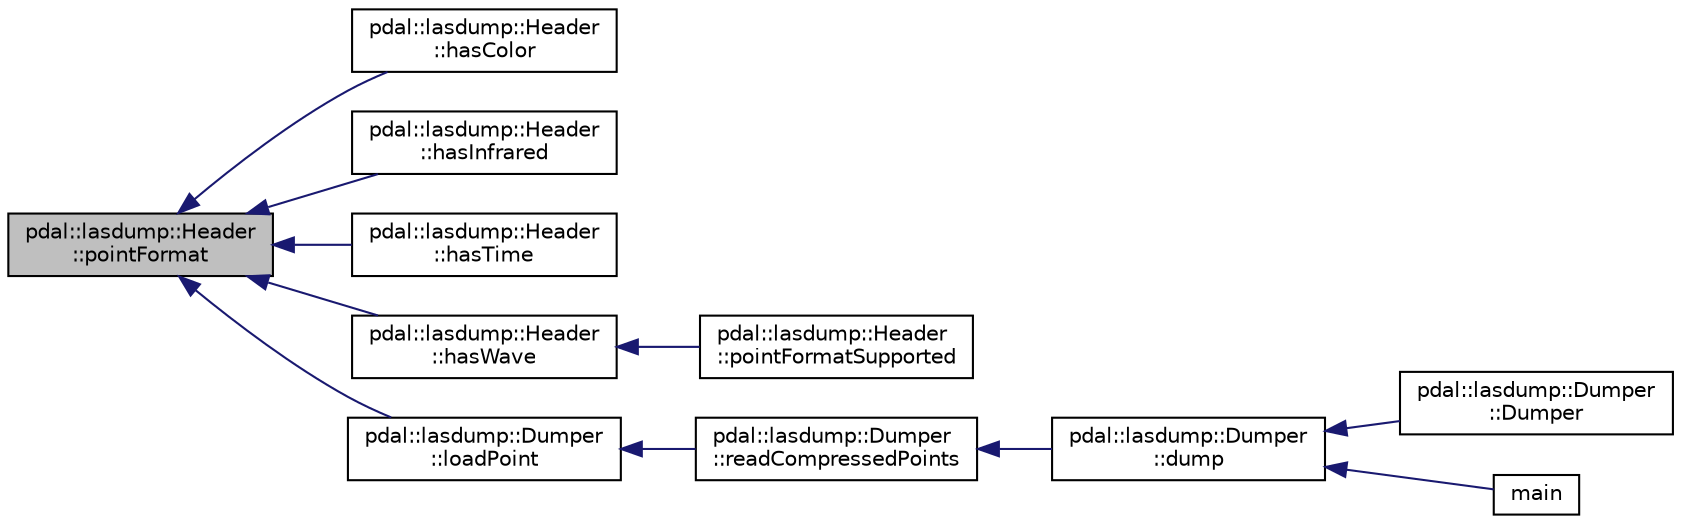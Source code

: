 digraph "pdal::lasdump::Header::pointFormat"
{
  edge [fontname="Helvetica",fontsize="10",labelfontname="Helvetica",labelfontsize="10"];
  node [fontname="Helvetica",fontsize="10",shape=record];
  rankdir="LR";
  Node1 [label="pdal::lasdump::Header\l::pointFormat",height=0.2,width=0.4,color="black", fillcolor="grey75", style="filled", fontcolor="black"];
  Node1 -> Node2 [dir="back",color="midnightblue",fontsize="10",style="solid",fontname="Helvetica"];
  Node2 [label="pdal::lasdump::Header\l::hasColor",height=0.2,width=0.4,color="black", fillcolor="white", style="filled",URL="$classpdal_1_1lasdump_1_1Header.html#ad4f16917a707036dc127c1e5b96ddf3f"];
  Node1 -> Node3 [dir="back",color="midnightblue",fontsize="10",style="solid",fontname="Helvetica"];
  Node3 [label="pdal::lasdump::Header\l::hasInfrared",height=0.2,width=0.4,color="black", fillcolor="white", style="filled",URL="$classpdal_1_1lasdump_1_1Header.html#a64add70872415d9e3ea6832f220bec61"];
  Node1 -> Node4 [dir="back",color="midnightblue",fontsize="10",style="solid",fontname="Helvetica"];
  Node4 [label="pdal::lasdump::Header\l::hasTime",height=0.2,width=0.4,color="black", fillcolor="white", style="filled",URL="$classpdal_1_1lasdump_1_1Header.html#a60569c6ef3d4f080dd4358c6160eb279"];
  Node1 -> Node5 [dir="back",color="midnightblue",fontsize="10",style="solid",fontname="Helvetica"];
  Node5 [label="pdal::lasdump::Header\l::hasWave",height=0.2,width=0.4,color="black", fillcolor="white", style="filled",URL="$classpdal_1_1lasdump_1_1Header.html#a54d194f615099f9977646fb4c0e156cd"];
  Node5 -> Node6 [dir="back",color="midnightblue",fontsize="10",style="solid",fontname="Helvetica"];
  Node6 [label="pdal::lasdump::Header\l::pointFormatSupported",height=0.2,width=0.4,color="black", fillcolor="white", style="filled",URL="$classpdal_1_1lasdump_1_1Header.html#a4847ccc7bfb534620dcfe2f10a628cbe"];
  Node1 -> Node7 [dir="back",color="midnightblue",fontsize="10",style="solid",fontname="Helvetica"];
  Node7 [label="pdal::lasdump::Dumper\l::loadPoint",height=0.2,width=0.4,color="black", fillcolor="white", style="filled",URL="$classpdal_1_1lasdump_1_1Dumper.html#a70a599ed7ec04c8fb6ef3c8f22a5dddd"];
  Node7 -> Node8 [dir="back",color="midnightblue",fontsize="10",style="solid",fontname="Helvetica"];
  Node8 [label="pdal::lasdump::Dumper\l::readCompressedPoints",height=0.2,width=0.4,color="black", fillcolor="white", style="filled",URL="$classpdal_1_1lasdump_1_1Dumper.html#ad8394ae3963da052ca194ec27454a056"];
  Node8 -> Node9 [dir="back",color="midnightblue",fontsize="10",style="solid",fontname="Helvetica"];
  Node9 [label="pdal::lasdump::Dumper\l::dump",height=0.2,width=0.4,color="black", fillcolor="white", style="filled",URL="$classpdal_1_1lasdump_1_1Dumper.html#a20d28b8a8a6fec681b12f460d8f88190"];
  Node9 -> Node10 [dir="back",color="midnightblue",fontsize="10",style="solid",fontname="Helvetica"];
  Node10 [label="pdal::lasdump::Dumper\l::Dumper",height=0.2,width=0.4,color="black", fillcolor="white", style="filled",URL="$classpdal_1_1lasdump_1_1Dumper.html#a621569d3916c9d0489d3bf6fa656ce5e"];
  Node9 -> Node11 [dir="back",color="midnightblue",fontsize="10",style="solid",fontname="Helvetica"];
  Node11 [label="main",height=0.2,width=0.4,color="black", fillcolor="white", style="filled",URL="$Dumper_8cpp.html#a0ddf1224851353fc92bfbff6f499fa97"];
}
